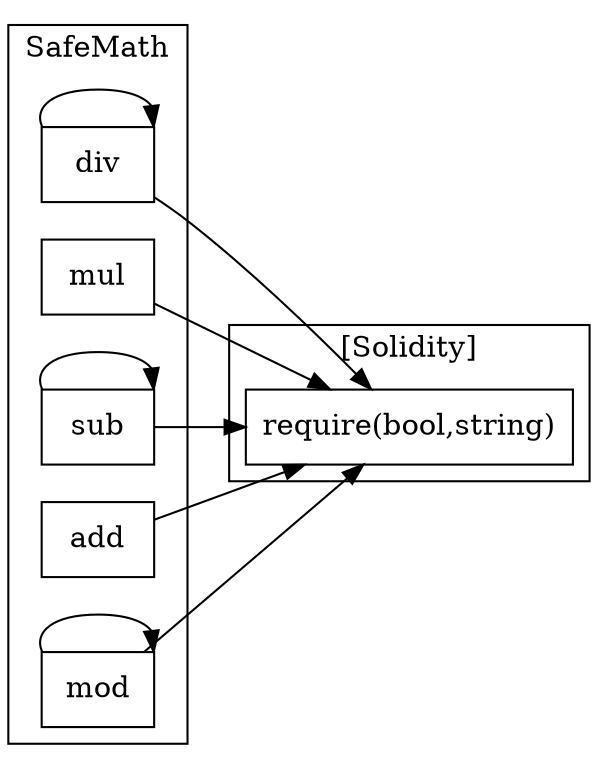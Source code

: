 strict digraph {
rankdir="LR"
node [shape=box]
subgraph cluster_403_SafeMath {
label = "SafeMath"
"403_div" [label="div"]
"403_mul" [label="mul"]
"403_sub" [label="sub"]
"403_add" [label="add"]
"403_mod" [label="mod"]
"403_div" -> "403_div"
"403_mod" -> "403_mod"
"403_sub" -> "403_sub"
}subgraph cluster_solidity {
label = "[Solidity]"
"require(bool,string)" 
"403_add" -> "require(bool,string)"
"403_div" -> "require(bool,string)"
"403_sub" -> "require(bool,string)"
"403_mod" -> "require(bool,string)"
"403_mul" -> "require(bool,string)"
}
}
